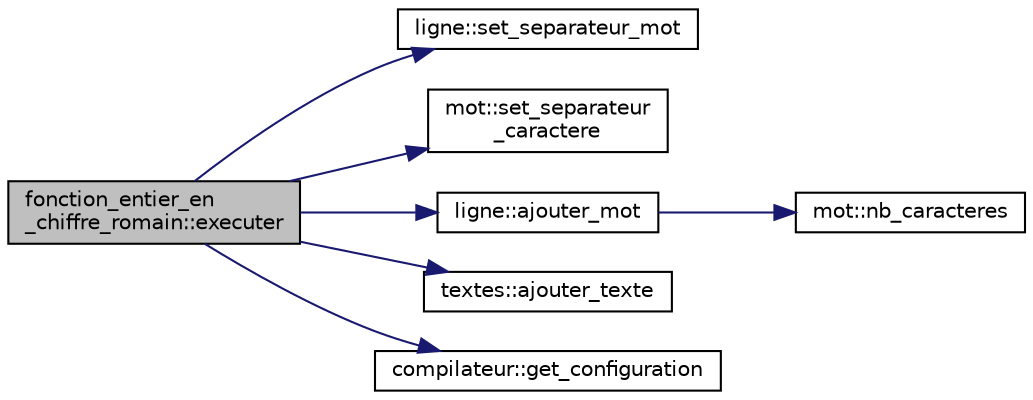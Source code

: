digraph "fonction_entier_en_chiffre_romain::executer"
{
  edge [fontname="Helvetica",fontsize="10",labelfontname="Helvetica",labelfontsize="10"];
  node [fontname="Helvetica",fontsize="10",shape=record];
  rankdir="LR";
  Node4 [label="fonction_entier_en\l_chiffre_romain::executer",height=0.2,width=0.4,color="black", fillcolor="grey75", style="filled", fontcolor="black"];
  Node4 -> Node5 [color="midnightblue",fontsize="10",style="solid",fontname="Helvetica"];
  Node5 [label="ligne::set_separateur_mot",height=0.2,width=0.4,color="black", fillcolor="white", style="filled",URL="$classligne.html#aa13dd59094abd373163ef55e2f33bf8a",tooltip="Initialise le séparateur de mot. "];
  Node4 -> Node6 [color="midnightblue",fontsize="10",style="solid",fontname="Helvetica"];
  Node6 [label="mot::set_separateur\l_caractere",height=0.2,width=0.4,color="black", fillcolor="white", style="filled",URL="$classmot.html#a8eee30af22c69b8c81d98fe2a95c3471",tooltip="Initialise le séparateur de caractères. "];
  Node4 -> Node7 [color="midnightblue",fontsize="10",style="solid",fontname="Helvetica"];
  Node7 [label="ligne::ajouter_mot",height=0.2,width=0.4,color="black", fillcolor="white", style="filled",URL="$classligne.html#abb194a19c94d5d7ec48ef442f5043d1e",tooltip="Ajoute un mot à la ligne. "];
  Node7 -> Node8 [color="midnightblue",fontsize="10",style="solid",fontname="Helvetica"];
  Node8 [label="mot::nb_caracteres",height=0.2,width=0.4,color="black", fillcolor="white", style="filled",URL="$classmot.html#a9f5c9cd3673bd6d4ba3b7ea9e406ef49",tooltip="Retourne le nombre de caractère du mot. "];
  Node4 -> Node9 [color="midnightblue",fontsize="10",style="solid",fontname="Helvetica"];
  Node9 [label="textes::ajouter_texte",height=0.2,width=0.4,color="black", fillcolor="white", style="filled",URL="$classtextes.html#a43f525d434beb88abf038c54fe656d91",tooltip="Ajoute un texte donné. "];
  Node4 -> Node10 [color="midnightblue",fontsize="10",style="solid",fontname="Helvetica"];
  Node10 [label="compilateur::get_configuration",height=0.2,width=0.4,color="black", fillcolor="white", style="filled",URL="$classcompilateur.html#a1b90b920c98f81b88171bda33967ffac",tooltip="Accesseur de la configuration courante. "];
}
